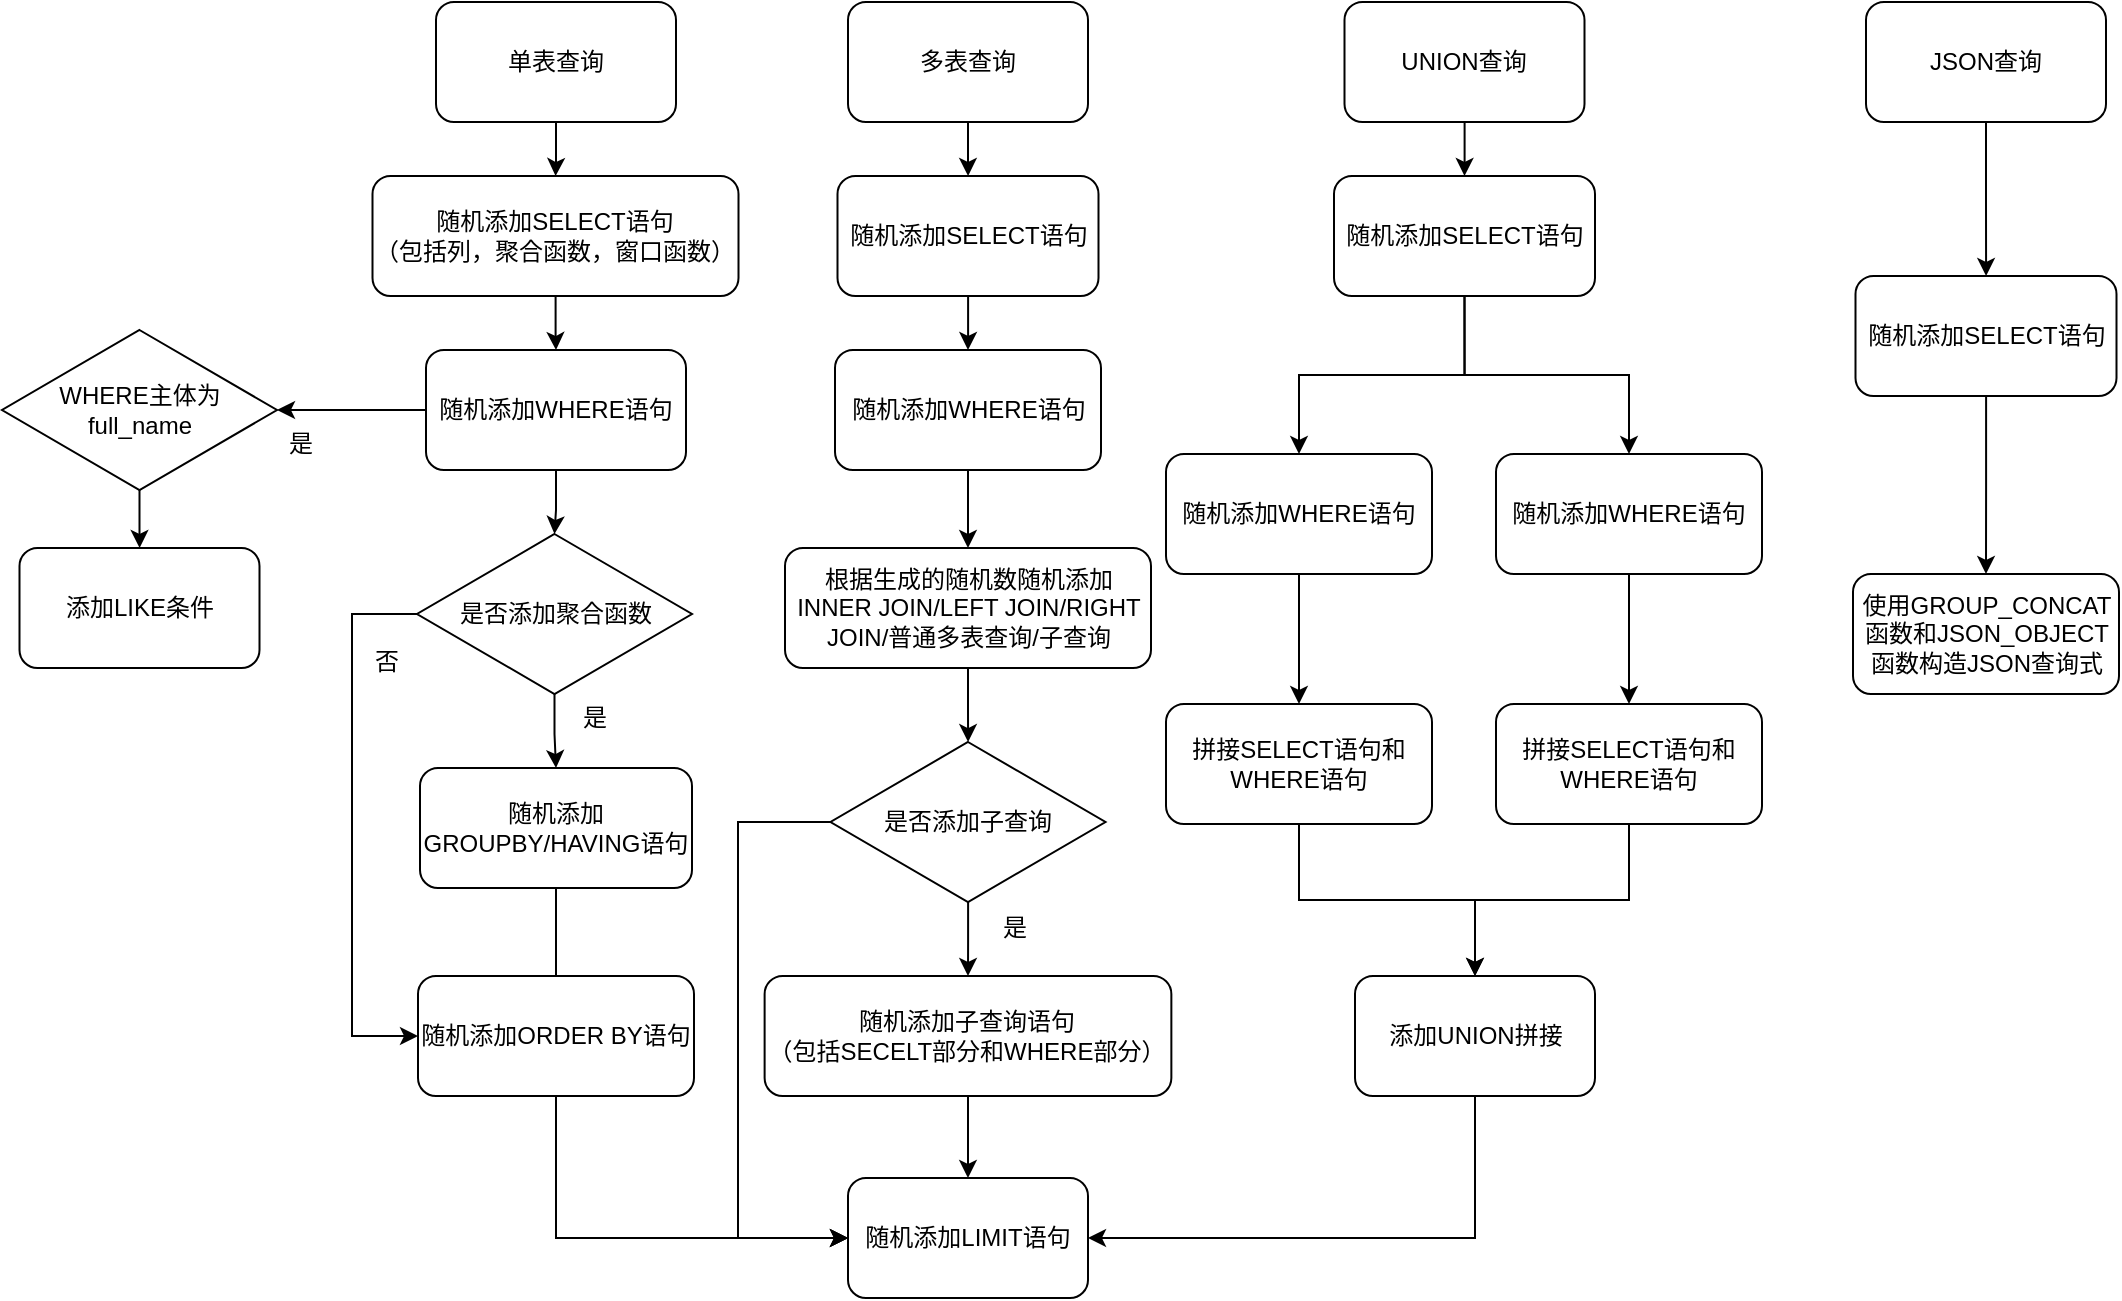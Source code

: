 <mxfile version="14.9.7" type="github">
  <diagram id="C5RBs43oDa-KdzZeNtuy" name="Page-1">
    <mxGraphModel dx="1698" dy="684" grid="0" gridSize="10" guides="1" tooltips="1" connect="1" arrows="1" fold="1" page="0" pageScale="1" pageWidth="827" pageHeight="1169" math="0" shadow="0">
      <root>
        <mxCell id="WIyWlLk6GJQsqaUBKTNV-0" />
        <mxCell id="WIyWlLk6GJQsqaUBKTNV-1" parent="WIyWlLk6GJQsqaUBKTNV-0" />
        <mxCell id="84TaArybPkA-vRg5vNlo-11" value="" style="edgeStyle=orthogonalEdgeStyle;rounded=0;orthogonalLoop=1;jettySize=auto;html=1;" edge="1" parent="WIyWlLk6GJQsqaUBKTNV-1" source="84TaArybPkA-vRg5vNlo-0" target="84TaArybPkA-vRg5vNlo-4">
          <mxGeometry relative="1" as="geometry" />
        </mxCell>
        <mxCell id="84TaArybPkA-vRg5vNlo-0" value="单表查询" style="rounded=1;whiteSpace=wrap;html=1;" vertex="1" parent="WIyWlLk6GJQsqaUBKTNV-1">
          <mxGeometry x="56" y="28" width="120" height="60" as="geometry" />
        </mxCell>
        <mxCell id="84TaArybPkA-vRg5vNlo-20" value="" style="edgeStyle=orthogonalEdgeStyle;rounded=0;orthogonalLoop=1;jettySize=auto;html=1;" edge="1" parent="WIyWlLk6GJQsqaUBKTNV-1" source="84TaArybPkA-vRg5vNlo-1" target="84TaArybPkA-vRg5vNlo-19">
          <mxGeometry relative="1" as="geometry" />
        </mxCell>
        <mxCell id="84TaArybPkA-vRg5vNlo-1" value="多表查询" style="rounded=1;whiteSpace=wrap;html=1;" vertex="1" parent="WIyWlLk6GJQsqaUBKTNV-1">
          <mxGeometry x="262" y="28" width="120" height="60" as="geometry" />
        </mxCell>
        <mxCell id="84TaArybPkA-vRg5vNlo-38" value="" style="edgeStyle=orthogonalEdgeStyle;rounded=0;orthogonalLoop=1;jettySize=auto;html=1;" edge="1" parent="WIyWlLk6GJQsqaUBKTNV-1" source="84TaArybPkA-vRg5vNlo-2" target="84TaArybPkA-vRg5vNlo-37">
          <mxGeometry relative="1" as="geometry" />
        </mxCell>
        <mxCell id="84TaArybPkA-vRg5vNlo-2" value="UNION查询" style="rounded=1;whiteSpace=wrap;html=1;" vertex="1" parent="WIyWlLk6GJQsqaUBKTNV-1">
          <mxGeometry x="510.25" y="28" width="120" height="60" as="geometry" />
        </mxCell>
        <mxCell id="84TaArybPkA-vRg5vNlo-54" value="" style="edgeStyle=orthogonalEdgeStyle;rounded=0;orthogonalLoop=1;jettySize=auto;html=1;" edge="1" parent="WIyWlLk6GJQsqaUBKTNV-1" source="84TaArybPkA-vRg5vNlo-3" target="84TaArybPkA-vRg5vNlo-53">
          <mxGeometry relative="1" as="geometry" />
        </mxCell>
        <mxCell id="84TaArybPkA-vRg5vNlo-3" value="JSON查询" style="rounded=1;whiteSpace=wrap;html=1;" vertex="1" parent="WIyWlLk6GJQsqaUBKTNV-1">
          <mxGeometry x="771" y="28" width="120" height="60" as="geometry" />
        </mxCell>
        <mxCell id="84TaArybPkA-vRg5vNlo-13" value="" style="edgeStyle=orthogonalEdgeStyle;rounded=0;orthogonalLoop=1;jettySize=auto;html=1;" edge="1" parent="WIyWlLk6GJQsqaUBKTNV-1" source="84TaArybPkA-vRg5vNlo-4" target="84TaArybPkA-vRg5vNlo-5">
          <mxGeometry relative="1" as="geometry" />
        </mxCell>
        <mxCell id="84TaArybPkA-vRg5vNlo-4" value="随机添加SELECT语句&lt;br&gt;（包括列，聚合函数，窗口函数）" style="rounded=1;whiteSpace=wrap;html=1;" vertex="1" parent="WIyWlLk6GJQsqaUBKTNV-1">
          <mxGeometry x="24.25" y="115" width="183" height="60" as="geometry" />
        </mxCell>
        <mxCell id="84TaArybPkA-vRg5vNlo-14" value="" style="edgeStyle=orthogonalEdgeStyle;rounded=0;orthogonalLoop=1;jettySize=auto;html=1;" edge="1" parent="WIyWlLk6GJQsqaUBKTNV-1" source="84TaArybPkA-vRg5vNlo-5" target="84TaArybPkA-vRg5vNlo-8">
          <mxGeometry relative="1" as="geometry" />
        </mxCell>
        <mxCell id="84TaArybPkA-vRg5vNlo-59" value="" style="edgeStyle=orthogonalEdgeStyle;rounded=0;orthogonalLoop=1;jettySize=auto;html=1;" edge="1" parent="WIyWlLk6GJQsqaUBKTNV-1" source="84TaArybPkA-vRg5vNlo-5" target="84TaArybPkA-vRg5vNlo-58">
          <mxGeometry relative="1" as="geometry" />
        </mxCell>
        <mxCell id="84TaArybPkA-vRg5vNlo-5" value="随机添加WHERE语句" style="rounded=1;whiteSpace=wrap;html=1;" vertex="1" parent="WIyWlLk6GJQsqaUBKTNV-1">
          <mxGeometry x="51" y="202" width="130" height="60" as="geometry" />
        </mxCell>
        <mxCell id="84TaArybPkA-vRg5vNlo-34" style="edgeStyle=orthogonalEdgeStyle;rounded=0;orthogonalLoop=1;jettySize=auto;html=1;exitX=0.5;exitY=1;exitDx=0;exitDy=0;entryX=0;entryY=0.5;entryDx=0;entryDy=0;" edge="1" parent="WIyWlLk6GJQsqaUBKTNV-1" source="84TaArybPkA-vRg5vNlo-6" target="84TaArybPkA-vRg5vNlo-18">
          <mxGeometry relative="1" as="geometry" />
        </mxCell>
        <mxCell id="84TaArybPkA-vRg5vNlo-6" value="随机添加GROUPBY/HAVING语句" style="rounded=1;whiteSpace=wrap;html=1;" vertex="1" parent="WIyWlLk6GJQsqaUBKTNV-1">
          <mxGeometry x="48" y="411" width="136" height="60" as="geometry" />
        </mxCell>
        <mxCell id="84TaArybPkA-vRg5vNlo-33" style="edgeStyle=orthogonalEdgeStyle;rounded=0;orthogonalLoop=1;jettySize=auto;html=1;exitX=0.5;exitY=1;exitDx=0;exitDy=0;entryX=0;entryY=0.5;entryDx=0;entryDy=0;" edge="1" parent="WIyWlLk6GJQsqaUBKTNV-1" source="84TaArybPkA-vRg5vNlo-7" target="84TaArybPkA-vRg5vNlo-18">
          <mxGeometry relative="1" as="geometry" />
        </mxCell>
        <mxCell id="84TaArybPkA-vRg5vNlo-7" value="随机添加ORDER BY语句" style="rounded=1;whiteSpace=wrap;html=1;" vertex="1" parent="WIyWlLk6GJQsqaUBKTNV-1">
          <mxGeometry x="47" y="515" width="138" height="60" as="geometry" />
        </mxCell>
        <mxCell id="84TaArybPkA-vRg5vNlo-15" value="" style="edgeStyle=orthogonalEdgeStyle;rounded=0;orthogonalLoop=1;jettySize=auto;html=1;" edge="1" parent="WIyWlLk6GJQsqaUBKTNV-1" source="84TaArybPkA-vRg5vNlo-8" target="84TaArybPkA-vRg5vNlo-6">
          <mxGeometry relative="1" as="geometry" />
        </mxCell>
        <mxCell id="84TaArybPkA-vRg5vNlo-17" style="edgeStyle=orthogonalEdgeStyle;rounded=0;orthogonalLoop=1;jettySize=auto;html=1;exitX=0;exitY=0.5;exitDx=0;exitDy=0;entryX=0;entryY=0.5;entryDx=0;entryDy=0;" edge="1" parent="WIyWlLk6GJQsqaUBKTNV-1" source="84TaArybPkA-vRg5vNlo-8" target="84TaArybPkA-vRg5vNlo-7">
          <mxGeometry relative="1" as="geometry">
            <Array as="points">
              <mxPoint x="14" y="334" />
              <mxPoint x="14" y="545" />
            </Array>
          </mxGeometry>
        </mxCell>
        <mxCell id="84TaArybPkA-vRg5vNlo-8" value="是否添加聚合函数" style="rhombus;whiteSpace=wrap;html=1;" vertex="1" parent="WIyWlLk6GJQsqaUBKTNV-1">
          <mxGeometry x="46.5" y="294" width="137.5" height="80" as="geometry" />
        </mxCell>
        <mxCell id="84TaArybPkA-vRg5vNlo-18" value="随机添加LIMIT语句" style="rounded=1;whiteSpace=wrap;html=1;" vertex="1" parent="WIyWlLk6GJQsqaUBKTNV-1">
          <mxGeometry x="262" y="616" width="120" height="60" as="geometry" />
        </mxCell>
        <mxCell id="84TaArybPkA-vRg5vNlo-22" value="" style="edgeStyle=orthogonalEdgeStyle;rounded=0;orthogonalLoop=1;jettySize=auto;html=1;" edge="1" parent="WIyWlLk6GJQsqaUBKTNV-1" source="84TaArybPkA-vRg5vNlo-19" target="84TaArybPkA-vRg5vNlo-21">
          <mxGeometry relative="1" as="geometry" />
        </mxCell>
        <mxCell id="84TaArybPkA-vRg5vNlo-19" value="随机添加SELECT语句" style="rounded=1;whiteSpace=wrap;html=1;" vertex="1" parent="WIyWlLk6GJQsqaUBKTNV-1">
          <mxGeometry x="256.75" y="115" width="130.5" height="60" as="geometry" />
        </mxCell>
        <mxCell id="84TaArybPkA-vRg5vNlo-24" value="" style="edgeStyle=orthogonalEdgeStyle;rounded=0;orthogonalLoop=1;jettySize=auto;html=1;" edge="1" parent="WIyWlLk6GJQsqaUBKTNV-1" source="84TaArybPkA-vRg5vNlo-21" target="84TaArybPkA-vRg5vNlo-23">
          <mxGeometry relative="1" as="geometry" />
        </mxCell>
        <mxCell id="84TaArybPkA-vRg5vNlo-21" value="随机添加WHERE语句" style="rounded=1;whiteSpace=wrap;html=1;" vertex="1" parent="WIyWlLk6GJQsqaUBKTNV-1">
          <mxGeometry x="255.5" y="202" width="133" height="60" as="geometry" />
        </mxCell>
        <mxCell id="84TaArybPkA-vRg5vNlo-26" value="" style="edgeStyle=orthogonalEdgeStyle;rounded=0;orthogonalLoop=1;jettySize=auto;html=1;" edge="1" parent="WIyWlLk6GJQsqaUBKTNV-1" source="84TaArybPkA-vRg5vNlo-23" target="84TaArybPkA-vRg5vNlo-25">
          <mxGeometry relative="1" as="geometry" />
        </mxCell>
        <mxCell id="84TaArybPkA-vRg5vNlo-23" value="根据生成的随机数随机添加INNER JOIN/LEFT JOIN/RIGHT JOIN/普通多表查询/子查询" style="rounded=1;whiteSpace=wrap;html=1;" vertex="1" parent="WIyWlLk6GJQsqaUBKTNV-1">
          <mxGeometry x="230.5" y="301" width="183" height="60" as="geometry" />
        </mxCell>
        <mxCell id="84TaArybPkA-vRg5vNlo-28" value="" style="edgeStyle=orthogonalEdgeStyle;rounded=0;orthogonalLoop=1;jettySize=auto;html=1;" edge="1" parent="WIyWlLk6GJQsqaUBKTNV-1" source="84TaArybPkA-vRg5vNlo-25" target="84TaArybPkA-vRg5vNlo-27">
          <mxGeometry relative="1" as="geometry" />
        </mxCell>
        <mxCell id="84TaArybPkA-vRg5vNlo-36" style="edgeStyle=orthogonalEdgeStyle;rounded=0;orthogonalLoop=1;jettySize=auto;html=1;exitX=0;exitY=0.5;exitDx=0;exitDy=0;entryX=0;entryY=0.5;entryDx=0;entryDy=0;" edge="1" parent="WIyWlLk6GJQsqaUBKTNV-1" source="84TaArybPkA-vRg5vNlo-25" target="84TaArybPkA-vRg5vNlo-18">
          <mxGeometry relative="1" as="geometry">
            <Array as="points">
              <mxPoint x="207" y="438" />
              <mxPoint x="207" y="646" />
            </Array>
          </mxGeometry>
        </mxCell>
        <mxCell id="84TaArybPkA-vRg5vNlo-25" value="是否添加子查询" style="rhombus;whiteSpace=wrap;html=1;" vertex="1" parent="WIyWlLk6GJQsqaUBKTNV-1">
          <mxGeometry x="253.25" y="398" width="137.5" height="80" as="geometry" />
        </mxCell>
        <mxCell id="84TaArybPkA-vRg5vNlo-32" value="" style="edgeStyle=orthogonalEdgeStyle;rounded=0;orthogonalLoop=1;jettySize=auto;html=1;" edge="1" parent="WIyWlLk6GJQsqaUBKTNV-1" source="84TaArybPkA-vRg5vNlo-27" target="84TaArybPkA-vRg5vNlo-18">
          <mxGeometry relative="1" as="geometry" />
        </mxCell>
        <mxCell id="84TaArybPkA-vRg5vNlo-27" value="随机添加子查询语句&lt;br&gt;（包括SECELT部分和WHERE部分）" style="rounded=1;whiteSpace=wrap;html=1;" vertex="1" parent="WIyWlLk6GJQsqaUBKTNV-1">
          <mxGeometry x="220.31" y="515" width="203.37" height="60" as="geometry" />
        </mxCell>
        <mxCell id="84TaArybPkA-vRg5vNlo-29" value="是" style="text;html=1;align=center;verticalAlign=middle;resizable=0;points=[];autosize=1;strokeColor=none;" vertex="1" parent="WIyWlLk6GJQsqaUBKTNV-1">
          <mxGeometry x="124" y="377" width="22" height="18" as="geometry" />
        </mxCell>
        <mxCell id="84TaArybPkA-vRg5vNlo-30" value="否" style="text;html=1;align=center;verticalAlign=middle;resizable=0;points=[];autosize=1;strokeColor=none;" vertex="1" parent="WIyWlLk6GJQsqaUBKTNV-1">
          <mxGeometry x="20" y="349" width="22" height="18" as="geometry" />
        </mxCell>
        <mxCell id="84TaArybPkA-vRg5vNlo-31" value="是" style="text;html=1;align=center;verticalAlign=middle;resizable=0;points=[];autosize=1;strokeColor=none;" vertex="1" parent="WIyWlLk6GJQsqaUBKTNV-1">
          <mxGeometry x="334" y="482" width="22" height="18" as="geometry" />
        </mxCell>
        <mxCell id="84TaArybPkA-vRg5vNlo-40" value="" style="edgeStyle=orthogonalEdgeStyle;rounded=0;orthogonalLoop=1;jettySize=auto;html=1;" edge="1" parent="WIyWlLk6GJQsqaUBKTNV-1" source="84TaArybPkA-vRg5vNlo-37" target="84TaArybPkA-vRg5vNlo-39">
          <mxGeometry relative="1" as="geometry" />
        </mxCell>
        <mxCell id="84TaArybPkA-vRg5vNlo-42" style="edgeStyle=orthogonalEdgeStyle;rounded=0;orthogonalLoop=1;jettySize=auto;html=1;exitX=0.5;exitY=1;exitDx=0;exitDy=0;entryX=0.5;entryY=0;entryDx=0;entryDy=0;" edge="1" parent="WIyWlLk6GJQsqaUBKTNV-1" source="84TaArybPkA-vRg5vNlo-37" target="84TaArybPkA-vRg5vNlo-41">
          <mxGeometry relative="1" as="geometry" />
        </mxCell>
        <mxCell id="84TaArybPkA-vRg5vNlo-37" value="随机添加SELECT语句" style="rounded=1;whiteSpace=wrap;html=1;" vertex="1" parent="WIyWlLk6GJQsqaUBKTNV-1">
          <mxGeometry x="505" y="115" width="130.5" height="60" as="geometry" />
        </mxCell>
        <mxCell id="84TaArybPkA-vRg5vNlo-50" value="" style="edgeStyle=orthogonalEdgeStyle;rounded=0;orthogonalLoop=1;jettySize=auto;html=1;" edge="1" parent="WIyWlLk6GJQsqaUBKTNV-1" source="84TaArybPkA-vRg5vNlo-39" target="84TaArybPkA-vRg5vNlo-47">
          <mxGeometry relative="1" as="geometry" />
        </mxCell>
        <mxCell id="84TaArybPkA-vRg5vNlo-39" value="随机添加WHERE语句" style="rounded=1;whiteSpace=wrap;html=1;" vertex="1" parent="WIyWlLk6GJQsqaUBKTNV-1">
          <mxGeometry x="421" y="254" width="133" height="60" as="geometry" />
        </mxCell>
        <mxCell id="84TaArybPkA-vRg5vNlo-49" value="" style="edgeStyle=orthogonalEdgeStyle;rounded=0;orthogonalLoop=1;jettySize=auto;html=1;" edge="1" parent="WIyWlLk6GJQsqaUBKTNV-1" source="84TaArybPkA-vRg5vNlo-41" target="84TaArybPkA-vRg5vNlo-48">
          <mxGeometry relative="1" as="geometry" />
        </mxCell>
        <mxCell id="84TaArybPkA-vRg5vNlo-41" value="随机添加WHERE语句" style="rounded=1;whiteSpace=wrap;html=1;" vertex="1" parent="WIyWlLk6GJQsqaUBKTNV-1">
          <mxGeometry x="586" y="254" width="133" height="60" as="geometry" />
        </mxCell>
        <mxCell id="84TaArybPkA-vRg5vNlo-46" style="edgeStyle=orthogonalEdgeStyle;rounded=0;orthogonalLoop=1;jettySize=auto;html=1;exitX=0.5;exitY=1;exitDx=0;exitDy=0;entryX=1;entryY=0.5;entryDx=0;entryDy=0;" edge="1" parent="WIyWlLk6GJQsqaUBKTNV-1" source="84TaArybPkA-vRg5vNlo-43" target="84TaArybPkA-vRg5vNlo-18">
          <mxGeometry relative="1" as="geometry" />
        </mxCell>
        <mxCell id="84TaArybPkA-vRg5vNlo-43" value="添加UNION拼接" style="rounded=1;whiteSpace=wrap;html=1;" vertex="1" parent="WIyWlLk6GJQsqaUBKTNV-1">
          <mxGeometry x="515.5" y="515" width="120" height="60" as="geometry" />
        </mxCell>
        <mxCell id="84TaArybPkA-vRg5vNlo-51" style="edgeStyle=orthogonalEdgeStyle;rounded=0;orthogonalLoop=1;jettySize=auto;html=1;exitX=0.5;exitY=1;exitDx=0;exitDy=0;entryX=0.5;entryY=0;entryDx=0;entryDy=0;" edge="1" parent="WIyWlLk6GJQsqaUBKTNV-1" source="84TaArybPkA-vRg5vNlo-47" target="84TaArybPkA-vRg5vNlo-43">
          <mxGeometry relative="1" as="geometry" />
        </mxCell>
        <mxCell id="84TaArybPkA-vRg5vNlo-47" value="拼接SELECT语句和WHERE语句" style="rounded=1;whiteSpace=wrap;html=1;" vertex="1" parent="WIyWlLk6GJQsqaUBKTNV-1">
          <mxGeometry x="421" y="379" width="133" height="60" as="geometry" />
        </mxCell>
        <mxCell id="84TaArybPkA-vRg5vNlo-52" style="edgeStyle=orthogonalEdgeStyle;rounded=0;orthogonalLoop=1;jettySize=auto;html=1;exitX=0.5;exitY=1;exitDx=0;exitDy=0;entryX=0.5;entryY=0;entryDx=0;entryDy=0;" edge="1" parent="WIyWlLk6GJQsqaUBKTNV-1" source="84TaArybPkA-vRg5vNlo-48" target="84TaArybPkA-vRg5vNlo-43">
          <mxGeometry relative="1" as="geometry" />
        </mxCell>
        <mxCell id="84TaArybPkA-vRg5vNlo-48" value="拼接SELECT语句和WHERE语句" style="rounded=1;whiteSpace=wrap;html=1;" vertex="1" parent="WIyWlLk6GJQsqaUBKTNV-1">
          <mxGeometry x="586" y="379" width="133" height="60" as="geometry" />
        </mxCell>
        <mxCell id="84TaArybPkA-vRg5vNlo-56" value="" style="edgeStyle=orthogonalEdgeStyle;rounded=0;orthogonalLoop=1;jettySize=auto;html=1;" edge="1" parent="WIyWlLk6GJQsqaUBKTNV-1" source="84TaArybPkA-vRg5vNlo-53" target="84TaArybPkA-vRg5vNlo-55">
          <mxGeometry relative="1" as="geometry" />
        </mxCell>
        <mxCell id="84TaArybPkA-vRg5vNlo-53" value="随机添加SELECT语句" style="rounded=1;whiteSpace=wrap;html=1;" vertex="1" parent="WIyWlLk6GJQsqaUBKTNV-1">
          <mxGeometry x="765.75" y="165" width="130.5" height="60" as="geometry" />
        </mxCell>
        <mxCell id="84TaArybPkA-vRg5vNlo-55" value="使用GROUP_CONCAT函数和JSON_OBJECT函数构造JSON查询式" style="rounded=1;whiteSpace=wrap;html=1;" vertex="1" parent="WIyWlLk6GJQsqaUBKTNV-1">
          <mxGeometry x="764.5" y="314" width="133" height="60" as="geometry" />
        </mxCell>
        <mxCell id="84TaArybPkA-vRg5vNlo-63" value="" style="edgeStyle=orthogonalEdgeStyle;rounded=0;orthogonalLoop=1;jettySize=auto;html=1;" edge="1" parent="WIyWlLk6GJQsqaUBKTNV-1" source="84TaArybPkA-vRg5vNlo-58" target="84TaArybPkA-vRg5vNlo-62">
          <mxGeometry relative="1" as="geometry" />
        </mxCell>
        <mxCell id="84TaArybPkA-vRg5vNlo-58" value="WHERE主体为&lt;br&gt;full_name" style="rhombus;whiteSpace=wrap;html=1;" vertex="1" parent="WIyWlLk6GJQsqaUBKTNV-1">
          <mxGeometry x="-161" y="192" width="137.5" height="80" as="geometry" />
        </mxCell>
        <mxCell id="84TaArybPkA-vRg5vNlo-60" value="是" style="text;html=1;align=center;verticalAlign=middle;resizable=0;points=[];autosize=1;strokeColor=none;" vertex="1" parent="WIyWlLk6GJQsqaUBKTNV-1">
          <mxGeometry x="-23" y="240" width="22" height="18" as="geometry" />
        </mxCell>
        <mxCell id="84TaArybPkA-vRg5vNlo-62" value="添加LIKE条件" style="rounded=1;whiteSpace=wrap;html=1;" vertex="1" parent="WIyWlLk6GJQsqaUBKTNV-1">
          <mxGeometry x="-152.25" y="301" width="120" height="60" as="geometry" />
        </mxCell>
      </root>
    </mxGraphModel>
  </diagram>
</mxfile>
